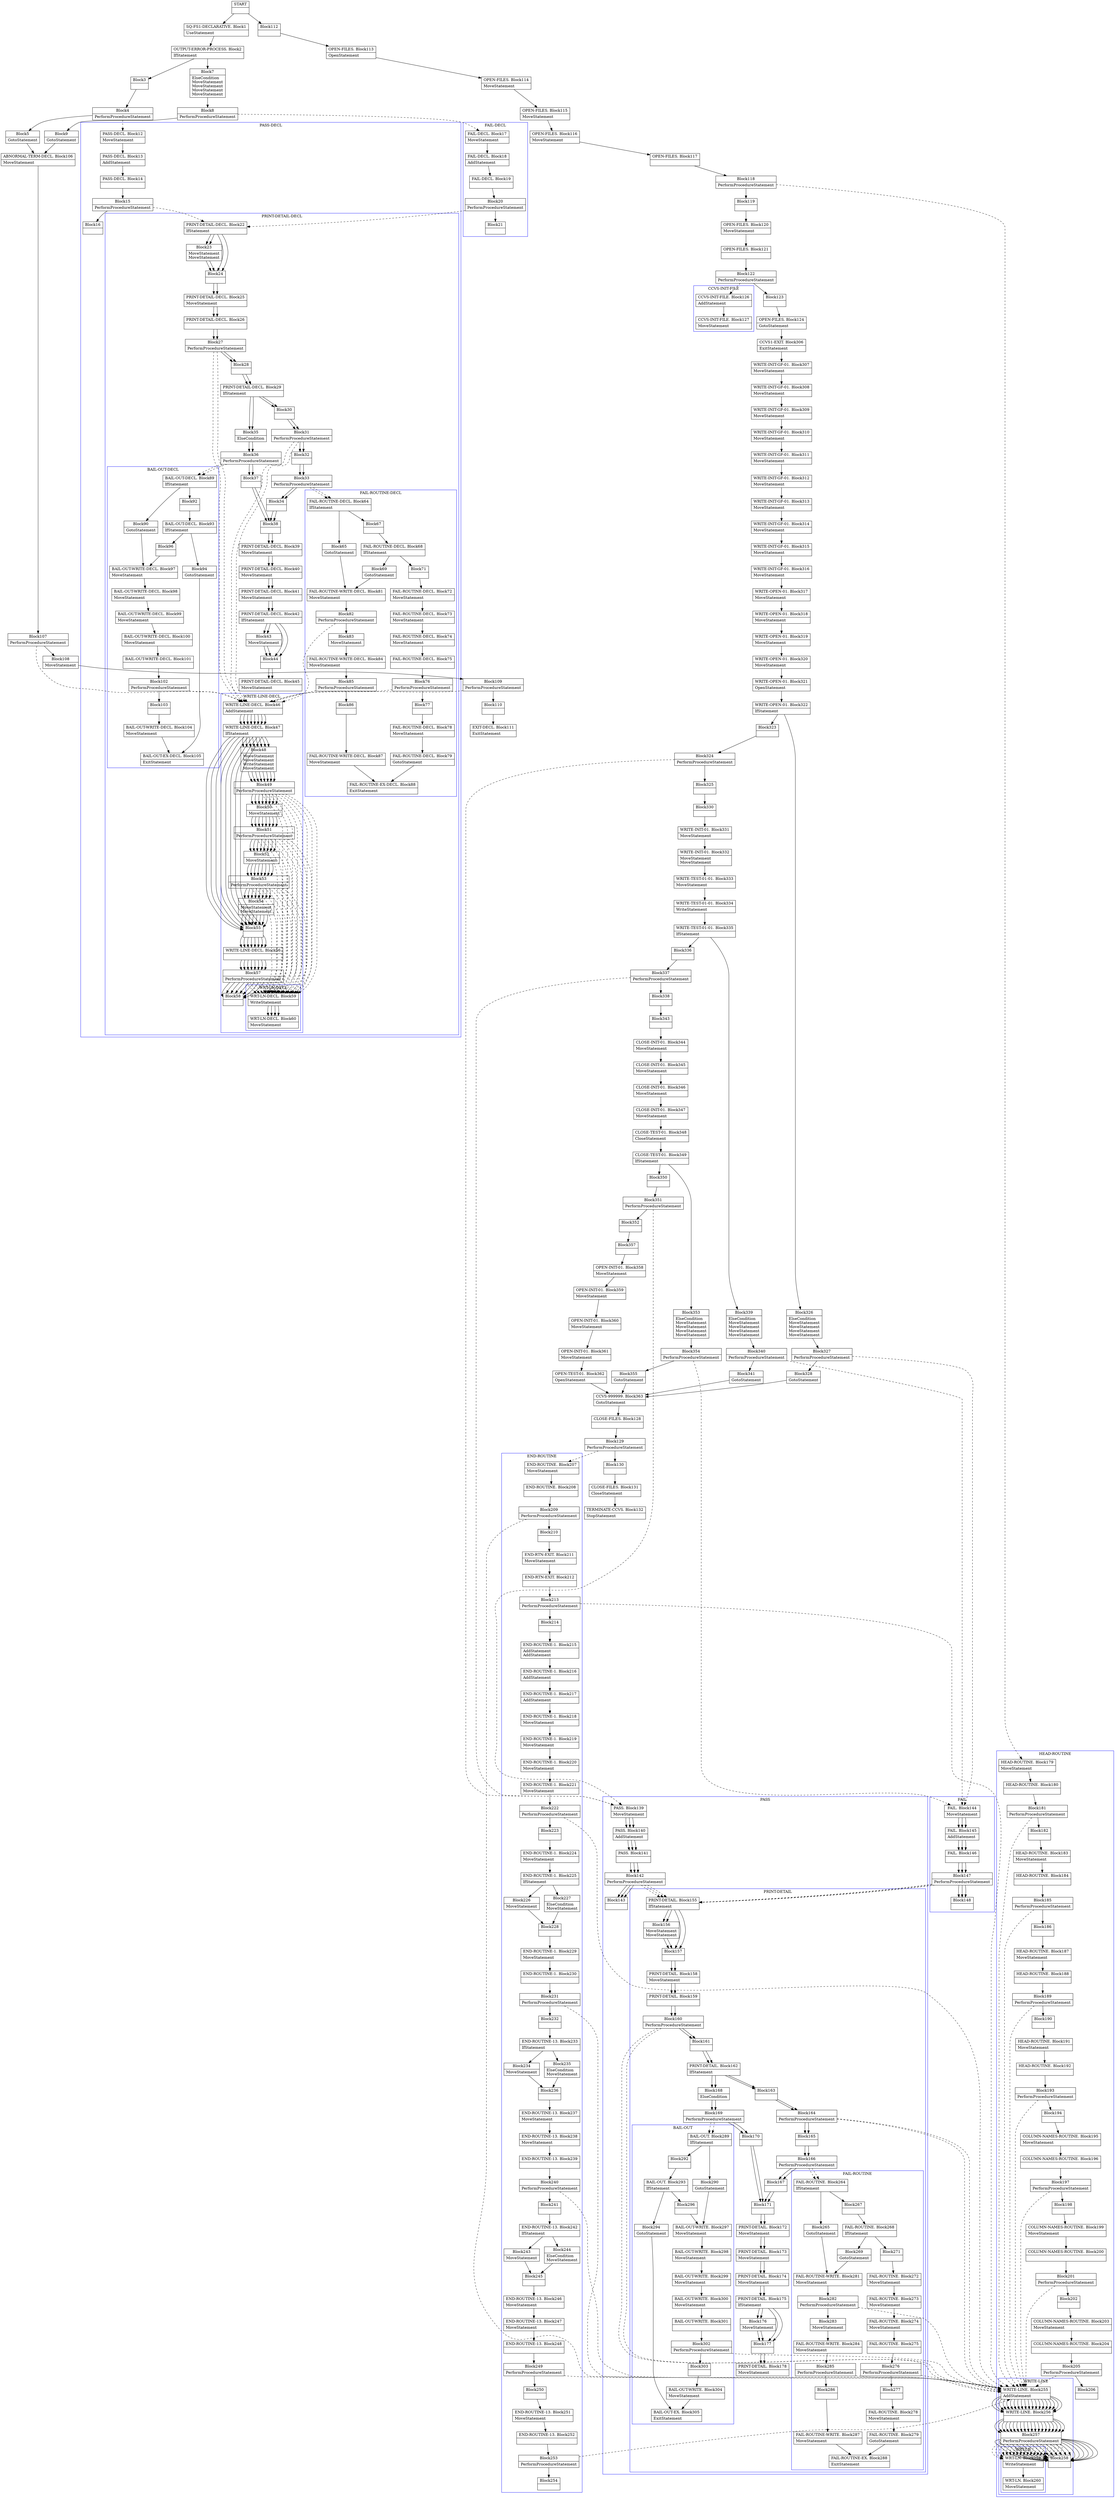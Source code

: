 digraph Cfg {
compound=true;
node [
shape = "record"
]

edge [
arrowtail = "empty"
]
Block0 [
label = "{START|}"
]
Block1 [
label = "{SQ-FS1-DECLARATIVE. Block1|UseStatement\l}"
]
Block2 [
label = "{OUTPUT-ERROR-PROCESS. Block2|IfStatement\l}"
]
Block3 [
label = "{Block3|}"
]
Block4 [
label = "{Block4|PerformProcedureStatement\l}"
]
subgraph cluster_1{
color = blue;
label = "PASS-DECL";
Block12 [
label = "{PASS-DECL. Block12|MoveStatement\l}"
]
Block13 [
label = "{PASS-DECL. Block13|AddStatement\l}"
]
Block14 [
label = "{PASS-DECL. Block14|}"
]
Block15 [
label = "{Block15|PerformProcedureStatement\l}"
]
subgraph cluster_3{
color = blue;
label = "PRINT-DETAIL-DECL";
Block22 [
label = "{PRINT-DETAIL-DECL. Block22|IfStatement\l}"
]
Block23 [
label = "{Block23|MoveStatement\lMoveStatement\l}"
]
Block24 [
label = "{Block24|}"
]
Block25 [
label = "{PRINT-DETAIL-DECL. Block25|MoveStatement\l}"
]
Block26 [
label = "{PRINT-DETAIL-DECL. Block26|}"
]
Block27 [
label = "{Block27|PerformProcedureStatement\l}"
]
subgraph cluster_5{
color = blue;
label = "WRITE-LINE-DECL";
Block46 [
label = "{WRITE-LINE-DECL. Block46|AddStatement\l}"
]
Block47 [
label = "{WRITE-LINE-DECL. Block47|IfStatement\l}"
]
Block48 [
label = "{Block48|MoveStatement\lMoveStatement\lWriteStatement\lMoveStatement\l}"
]
Block49 [
label = "{Block49|PerformProcedureStatement\l}"
]
subgraph cluster_9{
color = blue;
label = "WRT-LN-DECL";
Block59 [
label = "{WRT-LN-DECL. Block59|WriteStatement\l}"
]
Block60 [
label = "{WRT-LN-DECL. Block60|MoveStatement\l}"
]
Block59 -> Block60

}
Block49 -> Block59 [style=dashed]

Block50 [
label = "{Block50|MoveStatement\l}"
]
Block51 [
label = "{Block51|PerformProcedureStatement\l}"
]
subgraph cluster_10{
color = blue;
label = "WRT-LN-DECL";
Block59 [
label = "{WRT-LN-DECL. Block59|WriteStatement\l}"
]
Block60 [
label = "{WRT-LN-DECL. Block60|MoveStatement\l}"
]
Block59 -> Block60

}
Block51 -> Block59 [style=dashed]

Block52 [
label = "{Block52|MoveStatement\l}"
]
Block53 [
label = "{Block53|PerformProcedureStatement\l}"
]
subgraph cluster_11{
color = blue;
label = "WRT-LN-DECL";
Block59 [
label = "{WRT-LN-DECL. Block59|WriteStatement\l}"
]
Block60 [
label = "{WRT-LN-DECL. Block60|MoveStatement\l}"
]
Block59 -> Block60

}
Block53 -> Block59 [style=dashed]

Block54 [
label = "{Block54|MoveStatement\lMoveStatement\l}"
]
Block55 [
label = "{Block55|}"
]
Block56 [
label = "{WRITE-LINE-DECL. Block56|}"
]
Block57 [
label = "{Block57|PerformProcedureStatement\l}"
]
subgraph cluster_12{
color = blue;
label = "WRT-LN-DECL";
Block59 [
label = "{WRT-LN-DECL. Block59|WriteStatement\l}"
]
Block60 [
label = "{WRT-LN-DECL. Block60|MoveStatement\l}"
]
Block59 -> Block60

}
Block57 -> Block59 [style=dashed]

Block58 [
label = "{Block58|}"
]
Block46 -> Block47
Block47 -> Block48
Block47 -> Block55
Block48 -> Block49
Block49 -> Block50
Block50 -> Block51
Block51 -> Block52
Block52 -> Block53
Block53 -> Block54
Block54 -> Block55
Block55 -> Block56
Block56 -> Block57
Block57 -> Block58

}
Block27 -> Block46 [style=dashed]

Block28 [
label = "{Block28|}"
]
Block29 [
label = "{PRINT-DETAIL-DECL. Block29|IfStatement\l}"
]
Block30 [
label = "{Block30|}"
]
Block31 [
label = "{Block31|PerformProcedureStatement\l}"
]
subgraph cluster_6{
color = blue;
label = "WRITE-LINE-DECL";
Block46 [
label = "{WRITE-LINE-DECL. Block46|AddStatement\l}"
]
Block47 [
label = "{WRITE-LINE-DECL. Block47|IfStatement\l}"
]
Block48 [
label = "{Block48|MoveStatement\lMoveStatement\lWriteStatement\lMoveStatement\l}"
]
Block49 [
label = "{Block49|PerformProcedureStatement\l}"
]
Block49 -> Block59 [style=dashed]

Block50 [
label = "{Block50|MoveStatement\l}"
]
Block51 [
label = "{Block51|PerformProcedureStatement\l}"
]
Block51 -> Block59 [style=dashed]

Block52 [
label = "{Block52|MoveStatement\l}"
]
Block53 [
label = "{Block53|PerformProcedureStatement\l}"
]
Block53 -> Block59 [style=dashed]

Block54 [
label = "{Block54|MoveStatement\lMoveStatement\l}"
]
Block55 [
label = "{Block55|}"
]
Block56 [
label = "{WRITE-LINE-DECL. Block56|}"
]
Block57 [
label = "{Block57|PerformProcedureStatement\l}"
]
Block57 -> Block59 [style=dashed]

Block58 [
label = "{Block58|}"
]
Block46 -> Block47
Block47 -> Block48
Block47 -> Block55
Block48 -> Block49
Block49 -> Block50
Block50 -> Block51
Block51 -> Block52
Block52 -> Block53
Block53 -> Block54
Block54 -> Block55
Block55 -> Block56
Block56 -> Block57
Block57 -> Block58

}
Block31 -> Block46 [style=dashed]

Block32 [
label = "{Block32|}"
]
Block33 [
label = "{Block33|PerformProcedureStatement\l}"
]
subgraph cluster_7{
color = blue;
label = "FAIL-ROUTINE-DECL";
Block64 [
label = "{FAIL-ROUTINE-DECL. Block64|IfStatement\l}"
]
Block65 [
label = "{Block65|GotoStatement\l}"
]
Block81 [
label = "{FAIL-ROUTINE-WRITE-DECL. Block81|MoveStatement\l}"
]
Block82 [
label = "{Block82|PerformProcedureStatement\l}"
]
subgraph cluster_15{
color = blue;
label = "WRITE-LINE-DECL";
Block46 [
label = "{WRITE-LINE-DECL. Block46|AddStatement\l}"
]
Block47 [
label = "{WRITE-LINE-DECL. Block47|IfStatement\l}"
]
Block48 [
label = "{Block48|MoveStatement\lMoveStatement\lWriteStatement\lMoveStatement\l}"
]
Block49 [
label = "{Block49|PerformProcedureStatement\l}"
]
Block49 -> Block59 [style=dashed]

Block50 [
label = "{Block50|MoveStatement\l}"
]
Block51 [
label = "{Block51|PerformProcedureStatement\l}"
]
Block51 -> Block59 [style=dashed]

Block52 [
label = "{Block52|MoveStatement\l}"
]
Block53 [
label = "{Block53|PerformProcedureStatement\l}"
]
Block53 -> Block59 [style=dashed]

Block54 [
label = "{Block54|MoveStatement\lMoveStatement\l}"
]
Block55 [
label = "{Block55|}"
]
Block56 [
label = "{WRITE-LINE-DECL. Block56|}"
]
Block57 [
label = "{Block57|PerformProcedureStatement\l}"
]
Block57 -> Block59 [style=dashed]

Block58 [
label = "{Block58|}"
]
Block46 -> Block47
Block47 -> Block48
Block47 -> Block55
Block48 -> Block49
Block49 -> Block50
Block50 -> Block51
Block51 -> Block52
Block52 -> Block53
Block53 -> Block54
Block54 -> Block55
Block55 -> Block56
Block56 -> Block57
Block57 -> Block58

}
Block82 -> Block46 [style=dashed]

Block83 [
label = "{Block83|MoveStatement\l}"
]
Block84 [
label = "{FAIL-ROUTINE-WRITE-DECL. Block84|MoveStatement\l}"
]
Block85 [
label = "{Block85|PerformProcedureStatement\l}"
]
subgraph cluster_16{
color = blue;
label = "WRITE-LINE-DECL";
Block46 [
label = "{WRITE-LINE-DECL. Block46|AddStatement\l}"
]
Block47 [
label = "{WRITE-LINE-DECL. Block47|IfStatement\l}"
]
Block48 [
label = "{Block48|MoveStatement\lMoveStatement\lWriteStatement\lMoveStatement\l}"
]
Block49 [
label = "{Block49|PerformProcedureStatement\l}"
]
Block49 -> Block59 [style=dashed]

Block50 [
label = "{Block50|MoveStatement\l}"
]
Block51 [
label = "{Block51|PerformProcedureStatement\l}"
]
Block51 -> Block59 [style=dashed]

Block52 [
label = "{Block52|MoveStatement\l}"
]
Block53 [
label = "{Block53|PerformProcedureStatement\l}"
]
Block53 -> Block59 [style=dashed]

Block54 [
label = "{Block54|MoveStatement\lMoveStatement\l}"
]
Block55 [
label = "{Block55|}"
]
Block56 [
label = "{WRITE-LINE-DECL. Block56|}"
]
Block57 [
label = "{Block57|PerformProcedureStatement\l}"
]
Block57 -> Block59 [style=dashed]

Block58 [
label = "{Block58|}"
]
Block46 -> Block47
Block47 -> Block48
Block47 -> Block55
Block48 -> Block49
Block49 -> Block50
Block50 -> Block51
Block51 -> Block52
Block52 -> Block53
Block53 -> Block54
Block54 -> Block55
Block55 -> Block56
Block56 -> Block57
Block57 -> Block58

}
Block85 -> Block46 [style=dashed]

Block86 [
label = "{Block86|}"
]
Block87 [
label = "{FAIL-ROUTINE-WRITE-DECL. Block87|MoveStatement\l}"
]
Block88 [
label = "{FAIL-ROUTINE-EX-DECL. Block88|ExitStatement\l}"
]
Block67 [
label = "{Block67|}"
]
Block68 [
label = "{FAIL-ROUTINE-DECL. Block68|IfStatement\l}"
]
Block69 [
label = "{Block69|GotoStatement\l}"
]
Block71 [
label = "{Block71|}"
]
Block72 [
label = "{FAIL-ROUTINE-DECL. Block72|MoveStatement\l}"
]
Block73 [
label = "{FAIL-ROUTINE-DECL. Block73|MoveStatement\l}"
]
Block74 [
label = "{FAIL-ROUTINE-DECL. Block74|MoveStatement\l}"
]
Block75 [
label = "{FAIL-ROUTINE-DECL. Block75|}"
]
Block76 [
label = "{Block76|PerformProcedureStatement\l}"
]
subgraph cluster_14{
color = blue;
label = "WRITE-LINE-DECL";
Block46 [
label = "{WRITE-LINE-DECL. Block46|AddStatement\l}"
]
Block47 [
label = "{WRITE-LINE-DECL. Block47|IfStatement\l}"
]
Block48 [
label = "{Block48|MoveStatement\lMoveStatement\lWriteStatement\lMoveStatement\l}"
]
Block49 [
label = "{Block49|PerformProcedureStatement\l}"
]
Block49 -> Block59 [style=dashed]

Block50 [
label = "{Block50|MoveStatement\l}"
]
Block51 [
label = "{Block51|PerformProcedureStatement\l}"
]
Block51 -> Block59 [style=dashed]

Block52 [
label = "{Block52|MoveStatement\l}"
]
Block53 [
label = "{Block53|PerformProcedureStatement\l}"
]
Block53 -> Block59 [style=dashed]

Block54 [
label = "{Block54|MoveStatement\lMoveStatement\l}"
]
Block55 [
label = "{Block55|}"
]
Block56 [
label = "{WRITE-LINE-DECL. Block56|}"
]
Block57 [
label = "{Block57|PerformProcedureStatement\l}"
]
Block57 -> Block59 [style=dashed]

Block58 [
label = "{Block58|}"
]
Block46 -> Block47
Block47 -> Block48
Block47 -> Block55
Block48 -> Block49
Block49 -> Block50
Block50 -> Block51
Block51 -> Block52
Block52 -> Block53
Block53 -> Block54
Block54 -> Block55
Block55 -> Block56
Block56 -> Block57
Block57 -> Block58

}
Block76 -> Block46 [style=dashed]

Block77 [
label = "{Block77|}"
]
Block78 [
label = "{FAIL-ROUTINE-DECL. Block78|MoveStatement\l}"
]
Block79 [
label = "{FAIL-ROUTINE-DECL. Block79|GotoStatement\l}"
]
Block64 -> Block65
Block64 -> Block67
Block65 -> Block81
Block81 -> Block82
Block82 -> Block83
Block83 -> Block84
Block84 -> Block85
Block85 -> Block86
Block86 -> Block87
Block87 -> Block88
Block67 -> Block68
Block68 -> Block69
Block68 -> Block71
Block69 -> Block81
Block71 -> Block72
Block72 -> Block73
Block73 -> Block74
Block74 -> Block75
Block75 -> Block76
Block76 -> Block77
Block77 -> Block78
Block78 -> Block79
Block79 -> Block88

}
Block33 -> Block64 [style=dashed]

Block34 [
label = "{Block34|}"
]
Block38 [
label = "{Block38|}"
]
Block39 [
label = "{PRINT-DETAIL-DECL. Block39|MoveStatement\l}"
]
Block40 [
label = "{PRINT-DETAIL-DECL. Block40|MoveStatement\l}"
]
Block41 [
label = "{PRINT-DETAIL-DECL. Block41|MoveStatement\l}"
]
Block42 [
label = "{PRINT-DETAIL-DECL. Block42|IfStatement\l}"
]
Block43 [
label = "{Block43|MoveStatement\l}"
]
Block44 [
label = "{Block44|}"
]
Block45 [
label = "{PRINT-DETAIL-DECL. Block45|MoveStatement\l}"
]
Block35 [
label = "{Block35|ElseCondition\l}"
]
Block36 [
label = "{Block36|PerformProcedureStatement\l}"
]
subgraph cluster_8{
color = blue;
label = "BAIL-OUT-DECL";
Block89 [
label = "{BAIL-OUT-DECL. Block89|IfStatement\l}"
]
Block90 [
label = "{Block90|GotoStatement\l}"
]
Block97 [
label = "{BAIL-OUT-WRITE-DECL. Block97|MoveStatement\l}"
]
Block98 [
label = "{BAIL-OUT-WRITE-DECL. Block98|MoveStatement\l}"
]
Block99 [
label = "{BAIL-OUT-WRITE-DECL. Block99|MoveStatement\l}"
]
Block100 [
label = "{BAIL-OUT-WRITE-DECL. Block100|MoveStatement\l}"
]
Block101 [
label = "{BAIL-OUT-WRITE-DECL. Block101|}"
]
Block102 [
label = "{Block102|PerformProcedureStatement\l}"
]
subgraph cluster_17{
color = blue;
label = "WRITE-LINE-DECL";
Block46 [
label = "{WRITE-LINE-DECL. Block46|AddStatement\l}"
]
Block47 [
label = "{WRITE-LINE-DECL. Block47|IfStatement\l}"
]
Block48 [
label = "{Block48|MoveStatement\lMoveStatement\lWriteStatement\lMoveStatement\l}"
]
Block49 [
label = "{Block49|PerformProcedureStatement\l}"
]
Block49 -> Block59 [style=dashed]

Block50 [
label = "{Block50|MoveStatement\l}"
]
Block51 [
label = "{Block51|PerformProcedureStatement\l}"
]
Block51 -> Block59 [style=dashed]

Block52 [
label = "{Block52|MoveStatement\l}"
]
Block53 [
label = "{Block53|PerformProcedureStatement\l}"
]
Block53 -> Block59 [style=dashed]

Block54 [
label = "{Block54|MoveStatement\lMoveStatement\l}"
]
Block55 [
label = "{Block55|}"
]
Block56 [
label = "{WRITE-LINE-DECL. Block56|}"
]
Block57 [
label = "{Block57|PerformProcedureStatement\l}"
]
Block57 -> Block59 [style=dashed]

Block58 [
label = "{Block58|}"
]
Block46 -> Block47
Block47 -> Block48
Block47 -> Block55
Block48 -> Block49
Block49 -> Block50
Block50 -> Block51
Block51 -> Block52
Block52 -> Block53
Block53 -> Block54
Block54 -> Block55
Block55 -> Block56
Block56 -> Block57
Block57 -> Block58

}
Block102 -> Block46 [style=dashed]

Block103 [
label = "{Block103|}"
]
Block104 [
label = "{BAIL-OUT-WRITE-DECL. Block104|MoveStatement\l}"
]
Block105 [
label = "{BAIL-OUT-EX-DECL. Block105|ExitStatement\l}"
]
Block92 [
label = "{Block92|}"
]
Block93 [
label = "{BAIL-OUT-DECL. Block93|IfStatement\l}"
]
Block94 [
label = "{Block94|GotoStatement\l}"
]
Block96 [
label = "{Block96|}"
]
Block89 -> Block90
Block89 -> Block92
Block90 -> Block97
Block97 -> Block98
Block98 -> Block99
Block99 -> Block100
Block100 -> Block101
Block101 -> Block102
Block102 -> Block103
Block103 -> Block104
Block104 -> Block105
Block92 -> Block93
Block93 -> Block94
Block93 -> Block96
Block94 -> Block105
Block96 -> Block97

}
Block36 -> Block89 [style=dashed]

Block37 [
label = "{Block37|}"
]
Block22 -> Block23
Block22 -> Block24
Block23 -> Block24
Block24 -> Block25
Block25 -> Block26
Block26 -> Block27
Block27 -> Block28
Block28 -> Block29
Block29 -> Block30
Block29 -> Block35
Block30 -> Block31
Block31 -> Block32
Block32 -> Block33
Block33 -> Block34
Block34 -> Block38
Block38 -> Block39
Block39 -> Block40
Block40 -> Block41
Block41 -> Block42
Block42 -> Block43
Block42 -> Block44
Block43 -> Block44
Block44 -> Block45
Block35 -> Block36
Block36 -> Block37
Block37 -> Block38

}
Block15 -> Block22 [style=dashed]

Block16 [
label = "{Block16|}"
]
Block12 -> Block13
Block13 -> Block14
Block14 -> Block15
Block15 -> Block16

}
Block4 -> Block12 [style=dashed]

Block5 [
label = "{Block5|GotoStatement\l}"
]
Block106 [
label = "{ABNORMAL-TERM-DECL. Block106|MoveStatement\l}"
]
Block107 [
label = "{Block107|PerformProcedureStatement\l}"
]
subgraph cluster_18{
color = blue;
label = "WRITE-LINE-DECL";
Block46 [
label = "{WRITE-LINE-DECL. Block46|AddStatement\l}"
]
Block47 [
label = "{WRITE-LINE-DECL. Block47|IfStatement\l}"
]
Block48 [
label = "{Block48|MoveStatement\lMoveStatement\lWriteStatement\lMoveStatement\l}"
]
Block49 [
label = "{Block49|PerformProcedureStatement\l}"
]
Block49 -> Block59 [style=dashed]

Block50 [
label = "{Block50|MoveStatement\l}"
]
Block51 [
label = "{Block51|PerformProcedureStatement\l}"
]
Block51 -> Block59 [style=dashed]

Block52 [
label = "{Block52|MoveStatement\l}"
]
Block53 [
label = "{Block53|PerformProcedureStatement\l}"
]
Block53 -> Block59 [style=dashed]

Block54 [
label = "{Block54|MoveStatement\lMoveStatement\l}"
]
Block55 [
label = "{Block55|}"
]
Block56 [
label = "{WRITE-LINE-DECL. Block56|}"
]
Block57 [
label = "{Block57|PerformProcedureStatement\l}"
]
Block57 -> Block59 [style=dashed]

Block58 [
label = "{Block58|}"
]
Block46 -> Block47
Block47 -> Block48
Block47 -> Block55
Block48 -> Block49
Block49 -> Block50
Block50 -> Block51
Block51 -> Block52
Block52 -> Block53
Block53 -> Block54
Block54 -> Block55
Block55 -> Block56
Block56 -> Block57
Block57 -> Block58

}
Block107 -> Block46 [style=dashed]

Block108 [
label = "{Block108|MoveStatement\l}"
]
Block109 [
label = "{Block109|PerformProcedureStatement\l}"
]
subgraph cluster_19{
color = blue;
label = "WRITE-LINE-DECL";
Block46 [
label = "{WRITE-LINE-DECL. Block46|AddStatement\l}"
]
Block47 [
label = "{WRITE-LINE-DECL. Block47|IfStatement\l}"
]
Block48 [
label = "{Block48|MoveStatement\lMoveStatement\lWriteStatement\lMoveStatement\l}"
]
Block49 [
label = "{Block49|PerformProcedureStatement\l}"
]
Block49 -> Block59 [style=dashed]

Block50 [
label = "{Block50|MoveStatement\l}"
]
Block51 [
label = "{Block51|PerformProcedureStatement\l}"
]
Block51 -> Block59 [style=dashed]

Block52 [
label = "{Block52|MoveStatement\l}"
]
Block53 [
label = "{Block53|PerformProcedureStatement\l}"
]
Block53 -> Block59 [style=dashed]

Block54 [
label = "{Block54|MoveStatement\lMoveStatement\l}"
]
Block55 [
label = "{Block55|}"
]
Block56 [
label = "{WRITE-LINE-DECL. Block56|}"
]
Block57 [
label = "{Block57|PerformProcedureStatement\l}"
]
Block57 -> Block59 [style=dashed]

Block58 [
label = "{Block58|}"
]
Block46 -> Block47
Block47 -> Block48
Block47 -> Block55
Block48 -> Block49
Block49 -> Block50
Block50 -> Block51
Block51 -> Block52
Block52 -> Block53
Block53 -> Block54
Block54 -> Block55
Block55 -> Block56
Block56 -> Block57
Block57 -> Block58

}
Block109 -> Block46 [style=dashed]

Block110 [
label = "{Block110|}"
]
Block111 [
label = "{EXIT-DECL. Block111|ExitStatement\l}"
]
Block7 [
label = "{Block7|ElseCondition\lMoveStatement\lMoveStatement\lMoveStatement\lMoveStatement\l}"
]
Block8 [
label = "{Block8|PerformProcedureStatement\l}"
]
subgraph cluster_2{
color = blue;
label = "FAIL-DECL";
Block17 [
label = "{FAIL-DECL. Block17|MoveStatement\l}"
]
Block18 [
label = "{FAIL-DECL. Block18|AddStatement\l}"
]
Block19 [
label = "{FAIL-DECL. Block19|}"
]
Block20 [
label = "{Block20|PerformProcedureStatement\l}"
]
subgraph cluster_4{
color = blue;
label = "PRINT-DETAIL-DECL";
Block22 [
label = "{PRINT-DETAIL-DECL. Block22|IfStatement\l}"
]
Block23 [
label = "{Block23|MoveStatement\lMoveStatement\l}"
]
Block24 [
label = "{Block24|}"
]
Block25 [
label = "{PRINT-DETAIL-DECL. Block25|MoveStatement\l}"
]
Block26 [
label = "{PRINT-DETAIL-DECL. Block26|}"
]
Block27 [
label = "{Block27|PerformProcedureStatement\l}"
]
Block27 -> Block46 [style=dashed]

Block28 [
label = "{Block28|}"
]
Block29 [
label = "{PRINT-DETAIL-DECL. Block29|IfStatement\l}"
]
Block30 [
label = "{Block30|}"
]
Block31 [
label = "{Block31|PerformProcedureStatement\l}"
]
Block31 -> Block46 [style=dashed]

Block32 [
label = "{Block32|}"
]
Block33 [
label = "{Block33|PerformProcedureStatement\l}"
]
Block33 -> Block64 [style=dashed]

Block34 [
label = "{Block34|}"
]
Block38 [
label = "{Block38|}"
]
Block39 [
label = "{PRINT-DETAIL-DECL. Block39|MoveStatement\l}"
]
Block40 [
label = "{PRINT-DETAIL-DECL. Block40|MoveStatement\l}"
]
Block41 [
label = "{PRINT-DETAIL-DECL. Block41|MoveStatement\l}"
]
Block42 [
label = "{PRINT-DETAIL-DECL. Block42|IfStatement\l}"
]
Block43 [
label = "{Block43|MoveStatement\l}"
]
Block44 [
label = "{Block44|}"
]
Block45 [
label = "{PRINT-DETAIL-DECL. Block45|MoveStatement\l}"
]
Block35 [
label = "{Block35|ElseCondition\l}"
]
Block36 [
label = "{Block36|PerformProcedureStatement\l}"
]
Block36 -> Block89 [style=dashed]

Block37 [
label = "{Block37|}"
]
Block22 -> Block23
Block22 -> Block24
Block23 -> Block24
Block24 -> Block25
Block25 -> Block26
Block26 -> Block27
Block27 -> Block28
Block28 -> Block29
Block29 -> Block30
Block29 -> Block35
Block30 -> Block31
Block31 -> Block32
Block32 -> Block33
Block33 -> Block34
Block34 -> Block38
Block38 -> Block39
Block39 -> Block40
Block40 -> Block41
Block41 -> Block42
Block42 -> Block43
Block42 -> Block44
Block43 -> Block44
Block44 -> Block45
Block35 -> Block36
Block36 -> Block37
Block37 -> Block38

}
Block20 -> Block22 [style=dashed]

Block21 [
label = "{Block21|}"
]
Block17 -> Block18
Block18 -> Block19
Block19 -> Block20
Block20 -> Block21

}
Block8 -> Block17 [style=dashed]

Block9 [
label = "{Block9|GotoStatement\l}"
]
Block112 [
label = "{Block112|}"
]
Block113 [
label = "{OPEN-FILES. Block113|OpenStatement\l}"
]
Block114 [
label = "{OPEN-FILES. Block114|MoveStatement\l}"
]
Block115 [
label = "{OPEN-FILES. Block115|MoveStatement\l}"
]
Block116 [
label = "{OPEN-FILES. Block116|MoveStatement\l}"
]
Block117 [
label = "{OPEN-FILES. Block117|}"
]
Block118 [
label = "{Block118|PerformProcedureStatement\l}"
]
subgraph cluster_20{
color = blue;
label = "HEAD-ROUTINE";
Block179 [
label = "{HEAD-ROUTINE. Block179|MoveStatement\l}"
]
Block180 [
label = "{HEAD-ROUTINE. Block180|}"
]
Block181 [
label = "{Block181|PerformProcedureStatement\l}"
]
subgraph cluster_31{
color = blue;
label = "WRITE-LINE";
Block255 [
label = "{WRITE-LINE. Block255|AddStatement\l}"
]
Block256 [
label = "{WRITE-LINE. Block256|}"
]
Block257 [
label = "{Block257|PerformProcedureStatement\l}"
]
subgraph cluster_45{
color = blue;
label = "WRT-LN";
Block259 [
label = "{WRT-LN. Block259|WriteStatement\l}"
]
Block260 [
label = "{WRT-LN. Block260|MoveStatement\l}"
]
Block259 -> Block260

}
Block257 -> Block259 [style=dashed]

Block258 [
label = "{Block258|}"
]
Block255 -> Block256
Block256 -> Block257
Block257 -> Block258

}
Block181 -> Block255 [style=dashed]

Block182 [
label = "{Block182|}"
]
Block183 [
label = "{HEAD-ROUTINE. Block183|MoveStatement\l}"
]
Block184 [
label = "{HEAD-ROUTINE. Block184|}"
]
Block185 [
label = "{Block185|PerformProcedureStatement\l}"
]
subgraph cluster_32{
color = blue;
label = "WRITE-LINE";
Block255 [
label = "{WRITE-LINE. Block255|AddStatement\l}"
]
Block256 [
label = "{WRITE-LINE. Block256|}"
]
Block257 [
label = "{Block257|PerformProcedureStatement\l}"
]
Block257 -> Block259 [style=dashed]

Block258 [
label = "{Block258|}"
]
Block255 -> Block256
Block256 -> Block257
Block257 -> Block258

}
Block185 -> Block255 [style=dashed]

Block186 [
label = "{Block186|}"
]
Block187 [
label = "{HEAD-ROUTINE. Block187|MoveStatement\l}"
]
Block188 [
label = "{HEAD-ROUTINE. Block188|}"
]
Block189 [
label = "{Block189|PerformProcedureStatement\l}"
]
subgraph cluster_33{
color = blue;
label = "WRITE-LINE";
Block255 [
label = "{WRITE-LINE. Block255|AddStatement\l}"
]
Block256 [
label = "{WRITE-LINE. Block256|}"
]
Block257 [
label = "{Block257|PerformProcedureStatement\l}"
]
Block257 -> Block259 [style=dashed]

Block258 [
label = "{Block258|}"
]
Block255 -> Block256
Block256 -> Block257
Block257 -> Block258

}
Block189 -> Block255 [style=dashed]

Block190 [
label = "{Block190|}"
]
Block191 [
label = "{HEAD-ROUTINE. Block191|MoveStatement\l}"
]
Block192 [
label = "{HEAD-ROUTINE. Block192|}"
]
Block193 [
label = "{Block193|PerformProcedureStatement\l}"
]
subgraph cluster_34{
color = blue;
label = "WRITE-LINE";
Block255 [
label = "{WRITE-LINE. Block255|AddStatement\l}"
]
Block256 [
label = "{WRITE-LINE. Block256|}"
]
Block257 [
label = "{Block257|PerformProcedureStatement\l}"
]
Block257 -> Block259 [style=dashed]

Block258 [
label = "{Block258|}"
]
Block255 -> Block256
Block256 -> Block257
Block257 -> Block258

}
Block193 -> Block255 [style=dashed]

Block194 [
label = "{Block194|}"
]
Block195 [
label = "{COLUMN-NAMES-ROUTINE. Block195|MoveStatement\l}"
]
Block196 [
label = "{COLUMN-NAMES-ROUTINE. Block196|}"
]
Block197 [
label = "{Block197|PerformProcedureStatement\l}"
]
subgraph cluster_35{
color = blue;
label = "WRITE-LINE";
Block255 [
label = "{WRITE-LINE. Block255|AddStatement\l}"
]
Block256 [
label = "{WRITE-LINE. Block256|}"
]
Block257 [
label = "{Block257|PerformProcedureStatement\l}"
]
Block257 -> Block259 [style=dashed]

Block258 [
label = "{Block258|}"
]
Block255 -> Block256
Block256 -> Block257
Block257 -> Block258

}
Block197 -> Block255 [style=dashed]

Block198 [
label = "{Block198|}"
]
Block199 [
label = "{COLUMN-NAMES-ROUTINE. Block199|MoveStatement\l}"
]
Block200 [
label = "{COLUMN-NAMES-ROUTINE. Block200|}"
]
Block201 [
label = "{Block201|PerformProcedureStatement\l}"
]
subgraph cluster_36{
color = blue;
label = "WRITE-LINE";
Block255 [
label = "{WRITE-LINE. Block255|AddStatement\l}"
]
Block256 [
label = "{WRITE-LINE. Block256|}"
]
Block257 [
label = "{Block257|PerformProcedureStatement\l}"
]
Block257 -> Block259 [style=dashed]

Block258 [
label = "{Block258|}"
]
Block255 -> Block256
Block256 -> Block257
Block257 -> Block258

}
Block201 -> Block255 [style=dashed]

Block202 [
label = "{Block202|}"
]
Block203 [
label = "{COLUMN-NAMES-ROUTINE. Block203|MoveStatement\l}"
]
Block204 [
label = "{COLUMN-NAMES-ROUTINE. Block204|}"
]
Block205 [
label = "{Block205|PerformProcedureStatement\l}"
]
subgraph cluster_37{
color = blue;
label = "WRITE-LINE";
Block255 [
label = "{WRITE-LINE. Block255|AddStatement\l}"
]
Block256 [
label = "{WRITE-LINE. Block256|}"
]
Block257 [
label = "{Block257|PerformProcedureStatement\l}"
]
Block257 -> Block259 [style=dashed]

Block258 [
label = "{Block258|}"
]
Block255 -> Block256
Block256 -> Block257
Block257 -> Block258

}
Block205 -> Block255 [style=dashed]

Block206 [
label = "{Block206|}"
]
Block179 -> Block180
Block180 -> Block181
Block181 -> Block182
Block182 -> Block183
Block183 -> Block184
Block184 -> Block185
Block185 -> Block186
Block186 -> Block187
Block187 -> Block188
Block188 -> Block189
Block189 -> Block190
Block190 -> Block191
Block191 -> Block192
Block192 -> Block193
Block193 -> Block194
Block194 -> Block195
Block195 -> Block196
Block196 -> Block197
Block197 -> Block198
Block198 -> Block199
Block199 -> Block200
Block200 -> Block201
Block201 -> Block202
Block202 -> Block203
Block203 -> Block204
Block204 -> Block205
Block205 -> Block206

}
Block118 -> Block179 [style=dashed]

Block119 [
label = "{Block119|}"
]
Block120 [
label = "{OPEN-FILES. Block120|MoveStatement\l}"
]
Block121 [
label = "{OPEN-FILES. Block121|}"
]
Block122 [
label = "{Block122|PerformProcedureStatement\l}"
]
subgraph cluster_21{
color = blue;
label = "CCVS-INIT-FILE";
Block126 [
label = "{CCVS-INIT-FILE. Block126|AddStatement\l}"
]
Block127 [
label = "{CCVS-INIT-FILE. Block127|MoveStatement\l}"
]
Block126 -> Block127

}
Block122 -> Block126 [style=dashed]

Block123 [
label = "{Block123|}"
]
Block124 [
label = "{OPEN-FILES. Block124|GotoStatement\l}"
]
Block306 [
label = "{CCVS1-EXIT. Block306|ExitStatement\l}"
]
Block307 [
label = "{WRITE-INIT-GF-01. Block307|MoveStatement\l}"
]
Block308 [
label = "{WRITE-INIT-GF-01. Block308|MoveStatement\l}"
]
Block309 [
label = "{WRITE-INIT-GF-01. Block309|MoveStatement\l}"
]
Block310 [
label = "{WRITE-INIT-GF-01. Block310|MoveStatement\l}"
]
Block311 [
label = "{WRITE-INIT-GF-01. Block311|MoveStatement\l}"
]
Block312 [
label = "{WRITE-INIT-GF-01. Block312|MoveStatement\l}"
]
Block313 [
label = "{WRITE-INIT-GF-01. Block313|MoveStatement\l}"
]
Block314 [
label = "{WRITE-INIT-GF-01. Block314|MoveStatement\l}"
]
Block315 [
label = "{WRITE-INIT-GF-01. Block315|MoveStatement\l}"
]
Block316 [
label = "{WRITE-INIT-GF-01. Block316|MoveStatement\l}"
]
Block317 [
label = "{WRITE-OPEN-01. Block317|MoveStatement\l}"
]
Block318 [
label = "{WRITE-OPEN-01. Block318|MoveStatement\l}"
]
Block319 [
label = "{WRITE-OPEN-01. Block319|MoveStatement\l}"
]
Block320 [
label = "{WRITE-OPEN-01. Block320|MoveStatement\l}"
]
Block321 [
label = "{WRITE-OPEN-01. Block321|OpenStatement\l}"
]
Block322 [
label = "{WRITE-OPEN-01. Block322|IfStatement\l}"
]
Block323 [
label = "{Block323|}"
]
Block324 [
label = "{Block324|PerformProcedureStatement\l}"
]
subgraph cluster_51{
color = blue;
label = "PASS";
Block139 [
label = "{PASS. Block139|MoveStatement\l}"
]
Block140 [
label = "{PASS. Block140|AddStatement\l}"
]
Block141 [
label = "{PASS. Block141|}"
]
Block142 [
label = "{Block142|PerformProcedureStatement\l}"
]
subgraph cluster_24{
color = blue;
label = "PRINT-DETAIL";
Block155 [
label = "{PRINT-DETAIL. Block155|IfStatement\l}"
]
Block156 [
label = "{Block156|MoveStatement\lMoveStatement\l}"
]
Block157 [
label = "{Block157|}"
]
Block158 [
label = "{PRINT-DETAIL. Block158|MoveStatement\l}"
]
Block159 [
label = "{PRINT-DETAIL. Block159|}"
]
Block160 [
label = "{Block160|PerformProcedureStatement\l}"
]
subgraph cluster_27{
color = blue;
label = "WRITE-LINE";
Block255 [
label = "{WRITE-LINE. Block255|AddStatement\l}"
]
Block256 [
label = "{WRITE-LINE. Block256|}"
]
Block257 [
label = "{Block257|PerformProcedureStatement\l}"
]
Block257 -> Block259 [style=dashed]

Block258 [
label = "{Block258|}"
]
Block255 -> Block256
Block256 -> Block257
Block257 -> Block258

}
Block160 -> Block255 [style=dashed]

Block161 [
label = "{Block161|}"
]
Block162 [
label = "{PRINT-DETAIL. Block162|IfStatement\l}"
]
Block163 [
label = "{Block163|}"
]
Block164 [
label = "{Block164|PerformProcedureStatement\l}"
]
subgraph cluster_28{
color = blue;
label = "WRITE-LINE";
Block255 [
label = "{WRITE-LINE. Block255|AddStatement\l}"
]
Block256 [
label = "{WRITE-LINE. Block256|}"
]
Block257 [
label = "{Block257|PerformProcedureStatement\l}"
]
Block257 -> Block259 [style=dashed]

Block258 [
label = "{Block258|}"
]
Block255 -> Block256
Block256 -> Block257
Block257 -> Block258

}
Block164 -> Block255 [style=dashed]

Block165 [
label = "{Block165|}"
]
Block166 [
label = "{Block166|PerformProcedureStatement\l}"
]
subgraph cluster_29{
color = blue;
label = "FAIL-ROUTINE";
Block264 [
label = "{FAIL-ROUTINE. Block264|IfStatement\l}"
]
Block265 [
label = "{Block265|GotoStatement\l}"
]
Block281 [
label = "{FAIL-ROUTINE-WRITE. Block281|MoveStatement\l}"
]
Block282 [
label = "{Block282|PerformProcedureStatement\l}"
]
subgraph cluster_48{
color = blue;
label = "WRITE-LINE";
Block255 [
label = "{WRITE-LINE. Block255|AddStatement\l}"
]
Block256 [
label = "{WRITE-LINE. Block256|}"
]
Block257 [
label = "{Block257|PerformProcedureStatement\l}"
]
Block257 -> Block259 [style=dashed]

Block258 [
label = "{Block258|}"
]
Block255 -> Block256
Block256 -> Block257
Block257 -> Block258

}
Block282 -> Block255 [style=dashed]

Block283 [
label = "{Block283|MoveStatement\l}"
]
Block284 [
label = "{FAIL-ROUTINE-WRITE. Block284|MoveStatement\l}"
]
Block285 [
label = "{Block285|PerformProcedureStatement\l}"
]
subgraph cluster_49{
color = blue;
label = "WRITE-LINE";
Block255 [
label = "{WRITE-LINE. Block255|AddStatement\l}"
]
Block256 [
label = "{WRITE-LINE. Block256|}"
]
Block257 [
label = "{Block257|PerformProcedureStatement\l}"
]
Block257 -> Block259 [style=dashed]

Block258 [
label = "{Block258|}"
]
Block255 -> Block256
Block256 -> Block257
Block257 -> Block258

}
Block285 -> Block255 [style=dashed]

Block286 [
label = "{Block286|}"
]
Block287 [
label = "{FAIL-ROUTINE-WRITE. Block287|MoveStatement\l}"
]
Block288 [
label = "{FAIL-ROUTINE-EX. Block288|ExitStatement\l}"
]
Block267 [
label = "{Block267|}"
]
Block268 [
label = "{FAIL-ROUTINE. Block268|IfStatement\l}"
]
Block269 [
label = "{Block269|GotoStatement\l}"
]
Block271 [
label = "{Block271|}"
]
Block272 [
label = "{FAIL-ROUTINE. Block272|MoveStatement\l}"
]
Block273 [
label = "{FAIL-ROUTINE. Block273|MoveStatement\l}"
]
Block274 [
label = "{FAIL-ROUTINE. Block274|MoveStatement\l}"
]
Block275 [
label = "{FAIL-ROUTINE. Block275|}"
]
Block276 [
label = "{Block276|PerformProcedureStatement\l}"
]
subgraph cluster_47{
color = blue;
label = "WRITE-LINE";
Block255 [
label = "{WRITE-LINE. Block255|AddStatement\l}"
]
Block256 [
label = "{WRITE-LINE. Block256|}"
]
Block257 [
label = "{Block257|PerformProcedureStatement\l}"
]
Block257 -> Block259 [style=dashed]

Block258 [
label = "{Block258|}"
]
Block255 -> Block256
Block256 -> Block257
Block257 -> Block258

}
Block276 -> Block255 [style=dashed]

Block277 [
label = "{Block277|}"
]
Block278 [
label = "{FAIL-ROUTINE. Block278|MoveStatement\l}"
]
Block279 [
label = "{FAIL-ROUTINE. Block279|GotoStatement\l}"
]
Block264 -> Block265
Block264 -> Block267
Block265 -> Block281
Block281 -> Block282
Block282 -> Block283
Block283 -> Block284
Block284 -> Block285
Block285 -> Block286
Block286 -> Block287
Block287 -> Block288
Block267 -> Block268
Block268 -> Block269
Block268 -> Block271
Block269 -> Block281
Block271 -> Block272
Block272 -> Block273
Block273 -> Block274
Block274 -> Block275
Block275 -> Block276
Block276 -> Block277
Block277 -> Block278
Block278 -> Block279
Block279 -> Block288

}
Block166 -> Block264 [style=dashed]

Block167 [
label = "{Block167|}"
]
Block171 [
label = "{Block171|}"
]
Block172 [
label = "{PRINT-DETAIL. Block172|MoveStatement\l}"
]
Block173 [
label = "{PRINT-DETAIL. Block173|MoveStatement\l}"
]
Block174 [
label = "{PRINT-DETAIL. Block174|MoveStatement\l}"
]
Block175 [
label = "{PRINT-DETAIL. Block175|IfStatement\l}"
]
Block176 [
label = "{Block176|MoveStatement\l}"
]
Block177 [
label = "{Block177|}"
]
Block178 [
label = "{PRINT-DETAIL. Block178|MoveStatement\l}"
]
Block168 [
label = "{Block168|ElseCondition\l}"
]
Block169 [
label = "{Block169|PerformProcedureStatement\l}"
]
subgraph cluster_30{
color = blue;
label = "BAIL-OUT";
Block289 [
label = "{BAIL-OUT. Block289|IfStatement\l}"
]
Block290 [
label = "{Block290|GotoStatement\l}"
]
Block297 [
label = "{BAIL-OUT-WRITE. Block297|MoveStatement\l}"
]
Block298 [
label = "{BAIL-OUT-WRITE. Block298|MoveStatement\l}"
]
Block299 [
label = "{BAIL-OUT-WRITE. Block299|MoveStatement\l}"
]
Block300 [
label = "{BAIL-OUT-WRITE. Block300|MoveStatement\l}"
]
Block301 [
label = "{BAIL-OUT-WRITE. Block301|}"
]
Block302 [
label = "{Block302|PerformProcedureStatement\l}"
]
subgraph cluster_50{
color = blue;
label = "WRITE-LINE";
Block255 [
label = "{WRITE-LINE. Block255|AddStatement\l}"
]
Block256 [
label = "{WRITE-LINE. Block256|}"
]
Block257 [
label = "{Block257|PerformProcedureStatement\l}"
]
Block257 -> Block259 [style=dashed]

Block258 [
label = "{Block258|}"
]
Block255 -> Block256
Block256 -> Block257
Block257 -> Block258

}
Block302 -> Block255 [style=dashed]

Block303 [
label = "{Block303|}"
]
Block304 [
label = "{BAIL-OUT-WRITE. Block304|MoveStatement\l}"
]
Block305 [
label = "{BAIL-OUT-EX. Block305|ExitStatement\l}"
]
Block292 [
label = "{Block292|}"
]
Block293 [
label = "{BAIL-OUT. Block293|IfStatement\l}"
]
Block294 [
label = "{Block294|GotoStatement\l}"
]
Block296 [
label = "{Block296|}"
]
Block289 -> Block290
Block289 -> Block292
Block290 -> Block297
Block297 -> Block298
Block298 -> Block299
Block299 -> Block300
Block300 -> Block301
Block301 -> Block302
Block302 -> Block303
Block303 -> Block304
Block304 -> Block305
Block292 -> Block293
Block293 -> Block294
Block293 -> Block296
Block294 -> Block305
Block296 -> Block297

}
Block169 -> Block289 [style=dashed]

Block170 [
label = "{Block170|}"
]
Block155 -> Block156
Block155 -> Block157
Block156 -> Block157
Block157 -> Block158
Block158 -> Block159
Block159 -> Block160
Block160 -> Block161
Block161 -> Block162
Block162 -> Block163
Block162 -> Block168
Block163 -> Block164
Block164 -> Block165
Block165 -> Block166
Block166 -> Block167
Block167 -> Block171
Block171 -> Block172
Block172 -> Block173
Block173 -> Block174
Block174 -> Block175
Block175 -> Block176
Block175 -> Block177
Block176 -> Block177
Block177 -> Block178
Block168 -> Block169
Block169 -> Block170
Block170 -> Block171

}
Block142 -> Block155 [style=dashed]

Block143 [
label = "{Block143|}"
]
Block139 -> Block140
Block140 -> Block141
Block141 -> Block142
Block142 -> Block143

}
Block324 -> Block139 [style=dashed]

Block325 [
label = "{Block325|}"
]
Block330 [
label = "{Block330|}"
]
Block331 [
label = "{WRITE-INIT-01. Block331|MoveStatement\l}"
]
Block332 [
label = "{WRITE-INIT-01. Block332|MoveStatement\lMoveStatement\l}"
]
Block333 [
label = "{WRITE-TEST-01-01. Block333|MoveStatement\l}"
]
Block334 [
label = "{WRITE-TEST-01-01. Block334|WriteStatement\l}"
]
Block335 [
label = "{WRITE-TEST-01-01. Block335|IfStatement\l}"
]
Block336 [
label = "{Block336|}"
]
Block337 [
label = "{Block337|PerformProcedureStatement\l}"
]
subgraph cluster_53{
color = blue;
label = "PASS";
Block139 [
label = "{PASS. Block139|MoveStatement\l}"
]
Block140 [
label = "{PASS. Block140|AddStatement\l}"
]
Block141 [
label = "{PASS. Block141|}"
]
Block142 [
label = "{Block142|PerformProcedureStatement\l}"
]
Block142 -> Block155 [style=dashed]

Block143 [
label = "{Block143|}"
]
Block139 -> Block140
Block140 -> Block141
Block141 -> Block142
Block142 -> Block143

}
Block337 -> Block139 [style=dashed]

Block338 [
label = "{Block338|}"
]
Block343 [
label = "{Block343|}"
]
Block344 [
label = "{CLOSE-INIT-01. Block344|MoveStatement\l}"
]
Block345 [
label = "{CLOSE-INIT-01. Block345|MoveStatement\l}"
]
Block346 [
label = "{CLOSE-INIT-01. Block346|MoveStatement\l}"
]
Block347 [
label = "{CLOSE-INIT-01. Block347|MoveStatement\l}"
]
Block348 [
label = "{CLOSE-TEST-01. Block348|CloseStatement\l}"
]
Block349 [
label = "{CLOSE-TEST-01. Block349|IfStatement\l}"
]
Block350 [
label = "{Block350|}"
]
Block351 [
label = "{Block351|PerformProcedureStatement\l}"
]
subgraph cluster_55{
color = blue;
label = "PASS";
Block139 [
label = "{PASS. Block139|MoveStatement\l}"
]
Block140 [
label = "{PASS. Block140|AddStatement\l}"
]
Block141 [
label = "{PASS. Block141|}"
]
Block142 [
label = "{Block142|PerformProcedureStatement\l}"
]
Block142 -> Block155 [style=dashed]

Block143 [
label = "{Block143|}"
]
Block139 -> Block140
Block140 -> Block141
Block141 -> Block142
Block142 -> Block143

}
Block351 -> Block139 [style=dashed]

Block352 [
label = "{Block352|}"
]
Block357 [
label = "{Block357|}"
]
Block358 [
label = "{OPEN-INIT-01. Block358|MoveStatement\l}"
]
Block359 [
label = "{OPEN-INIT-01. Block359|MoveStatement\l}"
]
Block360 [
label = "{OPEN-INIT-01. Block360|MoveStatement\l}"
]
Block361 [
label = "{OPEN-INIT-01. Block361|MoveStatement\l}"
]
Block362 [
label = "{OPEN-TEST-01. Block362|OpenStatement\l}"
]
Block363 [
label = "{CCVS-999999. Block363|GotoStatement\l}"
]
Block128 [
label = "{CLOSE-FILES. Block128|}"
]
Block129 [
label = "{Block129|PerformProcedureStatement\l}"
]
subgraph cluster_22{
color = blue;
label = "END-ROUTINE";
Block207 [
label = "{END-ROUTINE. Block207|MoveStatement\l}"
]
Block208 [
label = "{END-ROUTINE. Block208|}"
]
Block209 [
label = "{Block209|PerformProcedureStatement\l}"
]
subgraph cluster_38{
color = blue;
label = "WRITE-LINE";
Block255 [
label = "{WRITE-LINE. Block255|AddStatement\l}"
]
Block256 [
label = "{WRITE-LINE. Block256|}"
]
Block257 [
label = "{Block257|PerformProcedureStatement\l}"
]
Block257 -> Block259 [style=dashed]

Block258 [
label = "{Block258|}"
]
Block255 -> Block256
Block256 -> Block257
Block257 -> Block258

}
Block209 -> Block255 [style=dashed]

Block210 [
label = "{Block210|}"
]
Block211 [
label = "{END-RTN-EXIT. Block211|MoveStatement\l}"
]
Block212 [
label = "{END-RTN-EXIT. Block212|}"
]
Block213 [
label = "{Block213|PerformProcedureStatement\l}"
]
subgraph cluster_39{
color = blue;
label = "WRITE-LINE";
Block255 [
label = "{WRITE-LINE. Block255|AddStatement\l}"
]
Block256 [
label = "{WRITE-LINE. Block256|}"
]
Block257 [
label = "{Block257|PerformProcedureStatement\l}"
]
Block257 -> Block259 [style=dashed]

Block258 [
label = "{Block258|}"
]
Block255 -> Block256
Block256 -> Block257
Block257 -> Block258

}
Block213 -> Block255 [style=dashed]

Block214 [
label = "{Block214|}"
]
Block215 [
label = "{END-ROUTINE-1. Block215|AddStatement\lAddStatement\l}"
]
Block216 [
label = "{END-ROUTINE-1. Block216|AddStatement\l}"
]
Block217 [
label = "{END-ROUTINE-1. Block217|AddStatement\l}"
]
Block218 [
label = "{END-ROUTINE-1. Block218|MoveStatement\l}"
]
Block219 [
label = "{END-ROUTINE-1. Block219|MoveStatement\l}"
]
Block220 [
label = "{END-ROUTINE-1. Block220|MoveStatement\l}"
]
Block221 [
label = "{END-ROUTINE-1. Block221|MoveStatement\l}"
]
Block222 [
label = "{Block222|PerformProcedureStatement\l}"
]
subgraph cluster_40{
color = blue;
label = "WRITE-LINE";
Block255 [
label = "{WRITE-LINE. Block255|AddStatement\l}"
]
Block256 [
label = "{WRITE-LINE. Block256|}"
]
Block257 [
label = "{Block257|PerformProcedureStatement\l}"
]
Block257 -> Block259 [style=dashed]

Block258 [
label = "{Block258|}"
]
Block255 -> Block256
Block256 -> Block257
Block257 -> Block258

}
Block222 -> Block255 [style=dashed]

Block223 [
label = "{Block223|}"
]
Block224 [
label = "{END-ROUTINE-1. Block224|MoveStatement\l}"
]
Block225 [
label = "{END-ROUTINE-1. Block225|IfStatement\l}"
]
Block226 [
label = "{Block226|MoveStatement\l}"
]
Block228 [
label = "{Block228|}"
]
Block229 [
label = "{END-ROUTINE-1. Block229|MoveStatement\l}"
]
Block230 [
label = "{END-ROUTINE-1. Block230|}"
]
Block231 [
label = "{Block231|PerformProcedureStatement\l}"
]
subgraph cluster_41{
color = blue;
label = "WRITE-LINE";
Block255 [
label = "{WRITE-LINE. Block255|AddStatement\l}"
]
Block256 [
label = "{WRITE-LINE. Block256|}"
]
Block257 [
label = "{Block257|PerformProcedureStatement\l}"
]
Block257 -> Block259 [style=dashed]

Block258 [
label = "{Block258|}"
]
Block255 -> Block256
Block256 -> Block257
Block257 -> Block258

}
Block231 -> Block255 [style=dashed]

Block232 [
label = "{Block232|}"
]
Block233 [
label = "{END-ROUTINE-13. Block233|IfStatement\l}"
]
Block234 [
label = "{Block234|MoveStatement\l}"
]
Block236 [
label = "{Block236|}"
]
Block237 [
label = "{END-ROUTINE-13. Block237|MoveStatement\l}"
]
Block238 [
label = "{END-ROUTINE-13. Block238|MoveStatement\l}"
]
Block239 [
label = "{END-ROUTINE-13. Block239|}"
]
Block240 [
label = "{Block240|PerformProcedureStatement\l}"
]
subgraph cluster_42{
color = blue;
label = "WRITE-LINE";
Block255 [
label = "{WRITE-LINE. Block255|AddStatement\l}"
]
Block256 [
label = "{WRITE-LINE. Block256|}"
]
Block257 [
label = "{Block257|PerformProcedureStatement\l}"
]
Block257 -> Block259 [style=dashed]

Block258 [
label = "{Block258|}"
]
Block255 -> Block256
Block256 -> Block257
Block257 -> Block258

}
Block240 -> Block255 [style=dashed]

Block241 [
label = "{Block241|}"
]
Block242 [
label = "{END-ROUTINE-13. Block242|IfStatement\l}"
]
Block243 [
label = "{Block243|MoveStatement\l}"
]
Block245 [
label = "{Block245|}"
]
Block246 [
label = "{END-ROUTINE-13. Block246|MoveStatement\l}"
]
Block247 [
label = "{END-ROUTINE-13. Block247|MoveStatement\l}"
]
Block248 [
label = "{END-ROUTINE-13. Block248|}"
]
Block249 [
label = "{Block249|PerformProcedureStatement\l}"
]
subgraph cluster_43{
color = blue;
label = "WRITE-LINE";
Block255 [
label = "{WRITE-LINE. Block255|AddStatement\l}"
]
Block256 [
label = "{WRITE-LINE. Block256|}"
]
Block257 [
label = "{Block257|PerformProcedureStatement\l}"
]
Block257 -> Block259 [style=dashed]

Block258 [
label = "{Block258|}"
]
Block255 -> Block256
Block256 -> Block257
Block257 -> Block258

}
Block249 -> Block255 [style=dashed]

Block250 [
label = "{Block250|}"
]
Block251 [
label = "{END-ROUTINE-13. Block251|MoveStatement\l}"
]
Block252 [
label = "{END-ROUTINE-13. Block252|}"
]
Block253 [
label = "{Block253|PerformProcedureStatement\l}"
]
subgraph cluster_44{
color = blue;
label = "WRITE-LINE";
Block255 [
label = "{WRITE-LINE. Block255|AddStatement\l}"
]
Block256 [
label = "{WRITE-LINE. Block256|}"
]
Block257 [
label = "{Block257|PerformProcedureStatement\l}"
]
Block257 -> Block259 [style=dashed]

Block258 [
label = "{Block258|}"
]
Block255 -> Block256
Block256 -> Block257
Block257 -> Block258

}
Block253 -> Block255 [style=dashed]

Block254 [
label = "{Block254|}"
]
Block244 [
label = "{Block244|ElseCondition\lMoveStatement\l}"
]
Block235 [
label = "{Block235|ElseCondition\lMoveStatement\l}"
]
Block227 [
label = "{Block227|ElseCondition\lMoveStatement\l}"
]
Block207 -> Block208
Block208 -> Block209
Block209 -> Block210
Block210 -> Block211
Block211 -> Block212
Block212 -> Block213
Block213 -> Block214
Block214 -> Block215
Block215 -> Block216
Block216 -> Block217
Block217 -> Block218
Block218 -> Block219
Block219 -> Block220
Block220 -> Block221
Block221 -> Block222
Block222 -> Block223
Block223 -> Block224
Block224 -> Block225
Block225 -> Block226
Block225 -> Block227
Block226 -> Block228
Block228 -> Block229
Block229 -> Block230
Block230 -> Block231
Block231 -> Block232
Block232 -> Block233
Block233 -> Block234
Block233 -> Block235
Block234 -> Block236
Block236 -> Block237
Block237 -> Block238
Block238 -> Block239
Block239 -> Block240
Block240 -> Block241
Block241 -> Block242
Block242 -> Block243
Block242 -> Block244
Block243 -> Block245
Block245 -> Block246
Block246 -> Block247
Block247 -> Block248
Block248 -> Block249
Block249 -> Block250
Block250 -> Block251
Block251 -> Block252
Block252 -> Block253
Block253 -> Block254
Block244 -> Block245
Block235 -> Block236
Block227 -> Block228

}
Block129 -> Block207 [style=dashed]

Block130 [
label = "{Block130|}"
]
Block131 [
label = "{CLOSE-FILES. Block131|CloseStatement\l}"
]
Block132 [
label = "{TERMINATE-CCVS. Block132|StopStatement\l}"
]
Block353 [
label = "{Block353|ElseCondition\lMoveStatement\lMoveStatement\lMoveStatement\lMoveStatement\l}"
]
Block354 [
label = "{Block354|PerformProcedureStatement\l}"
]
subgraph cluster_56{
color = blue;
label = "FAIL";
Block144 [
label = "{FAIL. Block144|MoveStatement\l}"
]
Block145 [
label = "{FAIL. Block145|AddStatement\l}"
]
Block146 [
label = "{FAIL. Block146|}"
]
Block147 [
label = "{Block147|PerformProcedureStatement\l}"
]
subgraph cluster_25{
color = blue;
label = "PRINT-DETAIL";
Block155 [
label = "{PRINT-DETAIL. Block155|IfStatement\l}"
]
Block156 [
label = "{Block156|MoveStatement\lMoveStatement\l}"
]
Block157 [
label = "{Block157|}"
]
Block158 [
label = "{PRINT-DETAIL. Block158|MoveStatement\l}"
]
Block159 [
label = "{PRINT-DETAIL. Block159|}"
]
Block160 [
label = "{Block160|PerformProcedureStatement\l}"
]
Block160 -> Block255 [style=dashed]

Block161 [
label = "{Block161|}"
]
Block162 [
label = "{PRINT-DETAIL. Block162|IfStatement\l}"
]
Block163 [
label = "{Block163|}"
]
Block164 [
label = "{Block164|PerformProcedureStatement\l}"
]
Block164 -> Block255 [style=dashed]

Block165 [
label = "{Block165|}"
]
Block166 [
label = "{Block166|PerformProcedureStatement\l}"
]
Block166 -> Block264 [style=dashed]

Block167 [
label = "{Block167|}"
]
Block171 [
label = "{Block171|}"
]
Block172 [
label = "{PRINT-DETAIL. Block172|MoveStatement\l}"
]
Block173 [
label = "{PRINT-DETAIL. Block173|MoveStatement\l}"
]
Block174 [
label = "{PRINT-DETAIL. Block174|MoveStatement\l}"
]
Block175 [
label = "{PRINT-DETAIL. Block175|IfStatement\l}"
]
Block176 [
label = "{Block176|MoveStatement\l}"
]
Block177 [
label = "{Block177|}"
]
Block178 [
label = "{PRINT-DETAIL. Block178|MoveStatement\l}"
]
Block168 [
label = "{Block168|ElseCondition\l}"
]
Block169 [
label = "{Block169|PerformProcedureStatement\l}"
]
Block169 -> Block289 [style=dashed]

Block170 [
label = "{Block170|}"
]
Block155 -> Block156
Block155 -> Block157
Block156 -> Block157
Block157 -> Block158
Block158 -> Block159
Block159 -> Block160
Block160 -> Block161
Block161 -> Block162
Block162 -> Block163
Block162 -> Block168
Block163 -> Block164
Block164 -> Block165
Block165 -> Block166
Block166 -> Block167
Block167 -> Block171
Block171 -> Block172
Block172 -> Block173
Block173 -> Block174
Block174 -> Block175
Block175 -> Block176
Block175 -> Block177
Block176 -> Block177
Block177 -> Block178
Block168 -> Block169
Block169 -> Block170
Block170 -> Block171

}
Block147 -> Block155 [style=dashed]

Block148 [
label = "{Block148|}"
]
Block144 -> Block145
Block145 -> Block146
Block146 -> Block147
Block147 -> Block148

}
Block354 -> Block144 [style=dashed]

Block355 [
label = "{Block355|GotoStatement\l}"
]
Block339 [
label = "{Block339|ElseCondition\lMoveStatement\lMoveStatement\lMoveStatement\lMoveStatement\l}"
]
Block340 [
label = "{Block340|PerformProcedureStatement\l}"
]
subgraph cluster_54{
color = blue;
label = "FAIL";
Block144 [
label = "{FAIL. Block144|MoveStatement\l}"
]
Block145 [
label = "{FAIL. Block145|AddStatement\l}"
]
Block146 [
label = "{FAIL. Block146|}"
]
Block147 [
label = "{Block147|PerformProcedureStatement\l}"
]
Block147 -> Block155 [style=dashed]

Block148 [
label = "{Block148|}"
]
Block144 -> Block145
Block145 -> Block146
Block146 -> Block147
Block147 -> Block148

}
Block340 -> Block144 [style=dashed]

Block341 [
label = "{Block341|GotoStatement\l}"
]
Block326 [
label = "{Block326|ElseCondition\lMoveStatement\lMoveStatement\lMoveStatement\lMoveStatement\l}"
]
Block327 [
label = "{Block327|PerformProcedureStatement\l}"
]
subgraph cluster_52{
color = blue;
label = "FAIL";
Block144 [
label = "{FAIL. Block144|MoveStatement\l}"
]
Block145 [
label = "{FAIL. Block145|AddStatement\l}"
]
Block146 [
label = "{FAIL. Block146|}"
]
Block147 [
label = "{Block147|PerformProcedureStatement\l}"
]
Block147 -> Block155 [style=dashed]

Block148 [
label = "{Block148|}"
]
Block144 -> Block145
Block145 -> Block146
Block146 -> Block147
Block147 -> Block148

}
Block327 -> Block144 [style=dashed]

Block328 [
label = "{Block328|GotoStatement\l}"
]
Block0 -> Block1
Block0 -> Block112
Block1 -> Block2
Block2 -> Block3
Block2 -> Block7
Block3 -> Block4
Block4 -> Block5
Block5 -> Block106
Block106 -> Block107
Block107 -> Block108
Block108 -> Block109
Block109 -> Block110
Block110 -> Block111
Block7 -> Block8
Block8 -> Block9
Block9 -> Block106
Block112 -> Block113
Block113 -> Block114
Block114 -> Block115
Block115 -> Block116
Block116 -> Block117
Block117 -> Block118
Block118 -> Block119
Block119 -> Block120
Block120 -> Block121
Block121 -> Block122
Block122 -> Block123
Block123 -> Block124
Block124 -> Block306
Block306 -> Block307
Block307 -> Block308
Block308 -> Block309
Block309 -> Block310
Block310 -> Block311
Block311 -> Block312
Block312 -> Block313
Block313 -> Block314
Block314 -> Block315
Block315 -> Block316
Block316 -> Block317
Block317 -> Block318
Block318 -> Block319
Block319 -> Block320
Block320 -> Block321
Block321 -> Block322
Block322 -> Block323
Block322 -> Block326
Block323 -> Block324
Block324 -> Block325
Block325 -> Block330
Block330 -> Block331
Block331 -> Block332
Block332 -> Block333
Block333 -> Block334
Block334 -> Block335
Block335 -> Block336
Block335 -> Block339
Block336 -> Block337
Block337 -> Block338
Block338 -> Block343
Block343 -> Block344
Block344 -> Block345
Block345 -> Block346
Block346 -> Block347
Block347 -> Block348
Block348 -> Block349
Block349 -> Block350
Block349 -> Block353
Block350 -> Block351
Block351 -> Block352
Block352 -> Block357
Block357 -> Block358
Block358 -> Block359
Block359 -> Block360
Block360 -> Block361
Block361 -> Block362
Block362 -> Block363
Block363 -> Block128
Block128 -> Block129
Block129 -> Block130
Block130 -> Block131
Block131 -> Block132
Block353 -> Block354
Block354 -> Block355
Block355 -> Block363
Block339 -> Block340
Block340 -> Block341
Block341 -> Block363
Block326 -> Block327
Block327 -> Block328
Block328 -> Block363

}
